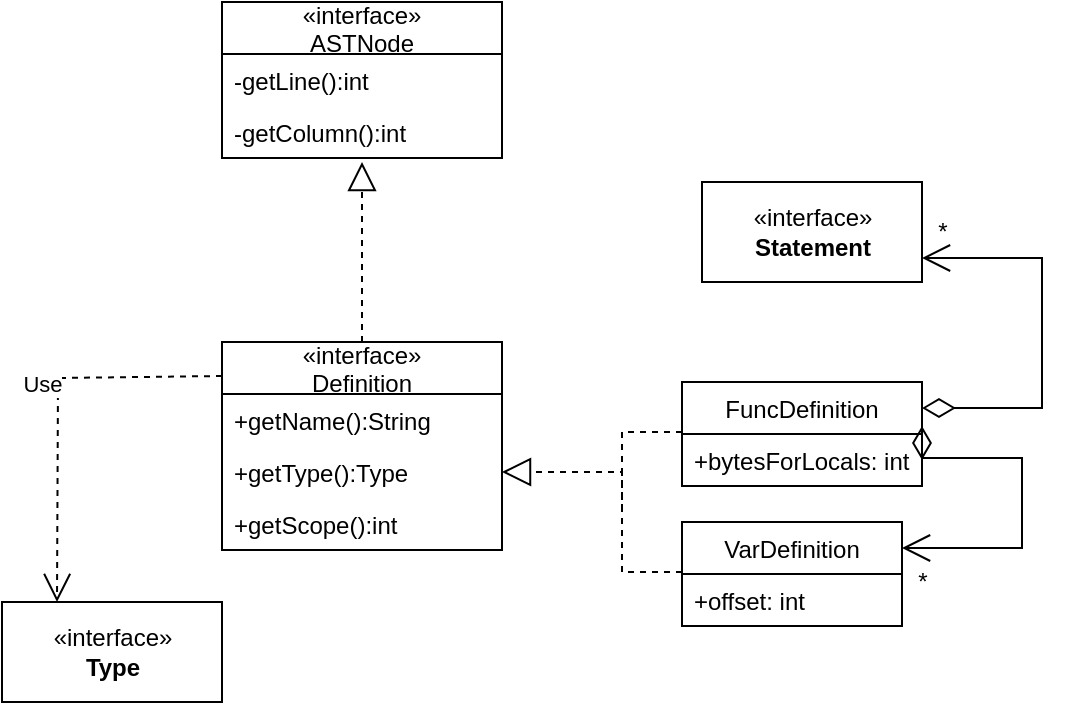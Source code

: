 <mxfile version="17.4.2" type="device"><diagram id="SG9aukx10WI77in-Sf8C" name="Page-1"><mxGraphModel dx="1520" dy="1222" grid="1" gridSize="10" guides="1" tooltips="1" connect="1" arrows="1" fold="1" page="1" pageScale="1" pageWidth="827" pageHeight="1169" math="0" shadow="0"><root><mxCell id="0"/><mxCell id="1" parent="0"/><mxCell id="5iHJIBE2ayltOzTEuCKZ-4" value="«interface»&lt;br&gt;&lt;b&gt;Type&lt;/b&gt;" style="html=1;" vertex="1" parent="1"><mxGeometry x="-650" y="340" width="110" height="50" as="geometry"/></mxCell><mxCell id="5iHJIBE2ayltOzTEuCKZ-7" value="" style="endArrow=block;dashed=1;endFill=0;endSize=12;html=1;rounded=0;entryX=1;entryY=0.5;entryDx=0;entryDy=0;exitX=0;exitY=0.5;exitDx=0;exitDy=0;" edge="1" parent="1" target="5iHJIBE2ayltOzTEuCKZ-142"><mxGeometry width="160" relative="1" as="geometry"><mxPoint x="-310" y="325" as="sourcePoint"/><mxPoint x="-400" y="201" as="targetPoint"/><Array as="points"><mxPoint x="-340" y="325"/><mxPoint x="-340" y="275"/><mxPoint x="-370" y="275"/></Array></mxGeometry></mxCell><mxCell id="5iHJIBE2ayltOzTEuCKZ-8" value="" style="endArrow=none;dashed=1;html=1;rounded=0;exitX=0;exitY=0.5;exitDx=0;exitDy=0;" edge="1" parent="1"><mxGeometry width="50" height="50" relative="1" as="geometry"><mxPoint x="-310" y="255" as="sourcePoint"/><mxPoint x="-340.0" y="295" as="targetPoint"/><Array as="points"><mxPoint x="-340" y="255"/></Array></mxGeometry></mxCell><mxCell id="5iHJIBE2ayltOzTEuCKZ-10" value="" style="endArrow=open;html=1;endSize=12;startArrow=diamondThin;startSize=14;startFill=0;edgeStyle=orthogonalEdgeStyle;align=left;verticalAlign=bottom;rounded=0;exitX=1;exitY=0.5;exitDx=0;exitDy=0;entryX=1;entryY=0.25;entryDx=0;entryDy=0;" edge="1" parent="1" source="5iHJIBE2ayltOzTEuCKZ-158" target="5iHJIBE2ayltOzTEuCKZ-153"><mxGeometry x="-0.976" y="12" relative="1" as="geometry"><mxPoint x="-200.0" y="267.5" as="sourcePoint"/><mxPoint x="-180" y="330" as="targetPoint"/><Array as="points"><mxPoint x="-140" y="268"/><mxPoint x="-140" y="313"/></Array><mxPoint as="offset"/></mxGeometry></mxCell><mxCell id="5iHJIBE2ayltOzTEuCKZ-11" value="*" style="text;html=1;align=center;verticalAlign=middle;resizable=0;points=[];autosize=1;strokeColor=none;fillColor=none;" vertex="1" parent="1"><mxGeometry x="-200" y="320" width="20" height="20" as="geometry"/></mxCell><mxCell id="5iHJIBE2ayltOzTEuCKZ-16" value="" style="endArrow=block;dashed=1;endFill=0;endSize=12;html=1;rounded=0;entryX=0.5;entryY=1.077;entryDx=0;entryDy=0;exitX=0.5;exitY=0;exitDx=0;exitDy=0;entryPerimeter=0;" edge="1" parent="1" source="5iHJIBE2ayltOzTEuCKZ-140" target="5iHJIBE2ayltOzTEuCKZ-107"><mxGeometry width="160" relative="1" as="geometry"><mxPoint x="-20.0" y="240" as="sourcePoint"/><mxPoint x="-20" y="110" as="targetPoint"/></mxGeometry></mxCell><mxCell id="5iHJIBE2ayltOzTEuCKZ-98" value="Use" style="endArrow=open;endSize=12;dashed=1;html=1;rounded=0;entryX=0.25;entryY=0;entryDx=0;entryDy=0;exitX=0;exitY=0.5;exitDx=0;exitDy=0;" edge="1" parent="1" target="5iHJIBE2ayltOzTEuCKZ-4"><mxGeometry x="-0.118" y="-8" width="160" relative="1" as="geometry"><mxPoint x="-540" y="227" as="sourcePoint"/><mxPoint x="-70" y="440" as="targetPoint"/><Array as="points"><mxPoint x="-622" y="228"/></Array><mxPoint as="offset"/></mxGeometry></mxCell><mxCell id="5iHJIBE2ayltOzTEuCKZ-105" value="«interface»&#10;ASTNode" style="swimlane;fontStyle=0;childLayout=stackLayout;horizontal=1;startSize=26;fillColor=none;horizontalStack=0;resizeParent=1;resizeParentMax=0;resizeLast=0;collapsible=1;marginBottom=0;" vertex="1" parent="1"><mxGeometry x="-540" y="40" width="140" height="78" as="geometry"/></mxCell><mxCell id="5iHJIBE2ayltOzTEuCKZ-106" value="-getLine():int" style="text;strokeColor=none;fillColor=none;align=left;verticalAlign=top;spacingLeft=4;spacingRight=4;overflow=hidden;rotatable=0;points=[[0,0.5],[1,0.5]];portConstraint=eastwest;" vertex="1" parent="5iHJIBE2ayltOzTEuCKZ-105"><mxGeometry y="26" width="140" height="26" as="geometry"/></mxCell><mxCell id="5iHJIBE2ayltOzTEuCKZ-107" value="-getColumn():int" style="text;strokeColor=none;fillColor=none;align=left;verticalAlign=top;spacingLeft=4;spacingRight=4;overflow=hidden;rotatable=0;points=[[0,0.5],[1,0.5]];portConstraint=eastwest;" vertex="1" parent="5iHJIBE2ayltOzTEuCKZ-105"><mxGeometry y="52" width="140" height="26" as="geometry"/></mxCell><mxCell id="5iHJIBE2ayltOzTEuCKZ-140" value="«interface»&#10;Definition" style="swimlane;fontStyle=0;childLayout=stackLayout;horizontal=1;startSize=26;fillColor=none;horizontalStack=0;resizeParent=1;resizeParentMax=0;resizeLast=0;collapsible=1;marginBottom=0;" vertex="1" parent="1"><mxGeometry x="-540" y="210" width="140" height="104" as="geometry"/></mxCell><mxCell id="5iHJIBE2ayltOzTEuCKZ-141" value="+getName():String" style="text;strokeColor=none;fillColor=none;align=left;verticalAlign=top;spacingLeft=4;spacingRight=4;overflow=hidden;rotatable=0;points=[[0,0.5],[1,0.5]];portConstraint=eastwest;" vertex="1" parent="5iHJIBE2ayltOzTEuCKZ-140"><mxGeometry y="26" width="140" height="26" as="geometry"/></mxCell><mxCell id="5iHJIBE2ayltOzTEuCKZ-142" value="+getType():Type" style="text;strokeColor=none;fillColor=none;align=left;verticalAlign=top;spacingLeft=4;spacingRight=4;overflow=hidden;rotatable=0;points=[[0,0.5],[1,0.5]];portConstraint=eastwest;" vertex="1" parent="5iHJIBE2ayltOzTEuCKZ-140"><mxGeometry y="52" width="140" height="26" as="geometry"/></mxCell><mxCell id="5iHJIBE2ayltOzTEuCKZ-143" value="+getScope():int" style="text;strokeColor=none;fillColor=none;align=left;verticalAlign=top;spacingLeft=4;spacingRight=4;overflow=hidden;rotatable=0;points=[[0,0.5],[1,0.5]];portConstraint=eastwest;" vertex="1" parent="5iHJIBE2ayltOzTEuCKZ-140"><mxGeometry y="78" width="140" height="26" as="geometry"/></mxCell><mxCell id="5iHJIBE2ayltOzTEuCKZ-148" value="«interface»&lt;br&gt;&lt;b&gt;Statement&lt;/b&gt;" style="html=1;" vertex="1" parent="1"><mxGeometry x="-300" y="130" width="110" height="50" as="geometry"/></mxCell><mxCell id="5iHJIBE2ayltOzTEuCKZ-149" value="" style="endArrow=open;html=1;endSize=12;startArrow=diamondThin;startSize=14;startFill=0;edgeStyle=orthogonalEdgeStyle;align=left;verticalAlign=bottom;rounded=0;exitX=1;exitY=0.25;exitDx=0;exitDy=0;entryX=1;entryY=0.75;entryDx=0;entryDy=0;" edge="1" parent="1" source="5iHJIBE2ayltOzTEuCKZ-157" target="5iHJIBE2ayltOzTEuCKZ-148"><mxGeometry x="-0.976" y="12" relative="1" as="geometry"><mxPoint x="-200.0" y="242.5" as="sourcePoint"/><mxPoint x="-187.91" y="339.9" as="targetPoint"/><Array as="points"><mxPoint x="-130" y="243"/><mxPoint x="-130" y="168"/><mxPoint x="-190" y="168"/></Array><mxPoint as="offset"/></mxGeometry></mxCell><mxCell id="5iHJIBE2ayltOzTEuCKZ-150" value="*" style="text;html=1;align=center;verticalAlign=middle;resizable=0;points=[];autosize=1;strokeColor=none;fillColor=none;" vertex="1" parent="1"><mxGeometry x="-190" y="145" width="20" height="20" as="geometry"/></mxCell><mxCell id="5iHJIBE2ayltOzTEuCKZ-153" value="VarDefinition" style="swimlane;fontStyle=0;childLayout=stackLayout;horizontal=1;startSize=26;fillColor=none;horizontalStack=0;resizeParent=1;resizeParentMax=0;resizeLast=0;collapsible=1;marginBottom=0;" vertex="1" parent="1"><mxGeometry x="-310" y="300" width="110" height="52" as="geometry"/></mxCell><mxCell id="5iHJIBE2ayltOzTEuCKZ-154" value="+offset: int" style="text;strokeColor=none;fillColor=none;align=left;verticalAlign=top;spacingLeft=4;spacingRight=4;overflow=hidden;rotatable=0;points=[[0,0.5],[1,0.5]];portConstraint=eastwest;" vertex="1" parent="5iHJIBE2ayltOzTEuCKZ-153"><mxGeometry y="26" width="110" height="26" as="geometry"/></mxCell><mxCell id="5iHJIBE2ayltOzTEuCKZ-157" value="FuncDefinition" style="swimlane;fontStyle=0;childLayout=stackLayout;horizontal=1;startSize=26;fillColor=none;horizontalStack=0;resizeParent=1;resizeParentMax=0;resizeLast=0;collapsible=1;marginBottom=0;" vertex="1" parent="1"><mxGeometry x="-310" y="230" width="120" height="52" as="geometry"/></mxCell><mxCell id="5iHJIBE2ayltOzTEuCKZ-158" value="+bytesForLocals: int" style="text;strokeColor=none;fillColor=none;align=left;verticalAlign=top;spacingLeft=4;spacingRight=4;overflow=hidden;rotatable=0;points=[[0,0.5],[1,0.5]];portConstraint=eastwest;" vertex="1" parent="5iHJIBE2ayltOzTEuCKZ-157"><mxGeometry y="26" width="120" height="26" as="geometry"/></mxCell></root></mxGraphModel></diagram></mxfile>